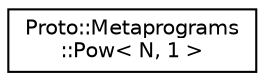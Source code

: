 digraph "Graphical Class Hierarchy"
{
  edge [fontname="Helvetica",fontsize="10",labelfontname="Helvetica",labelfontsize="10"];
  node [fontname="Helvetica",fontsize="10",shape=record];
  rankdir="LR";
  Node0 [label="Proto::Metaprograms\l::Pow\< N, 1 \>",height=0.2,width=0.4,color="black", fillcolor="white", style="filled",URL="$structProto_1_1Metaprograms_1_1Pow_3_01N_00_011_01_4.html"];
}
